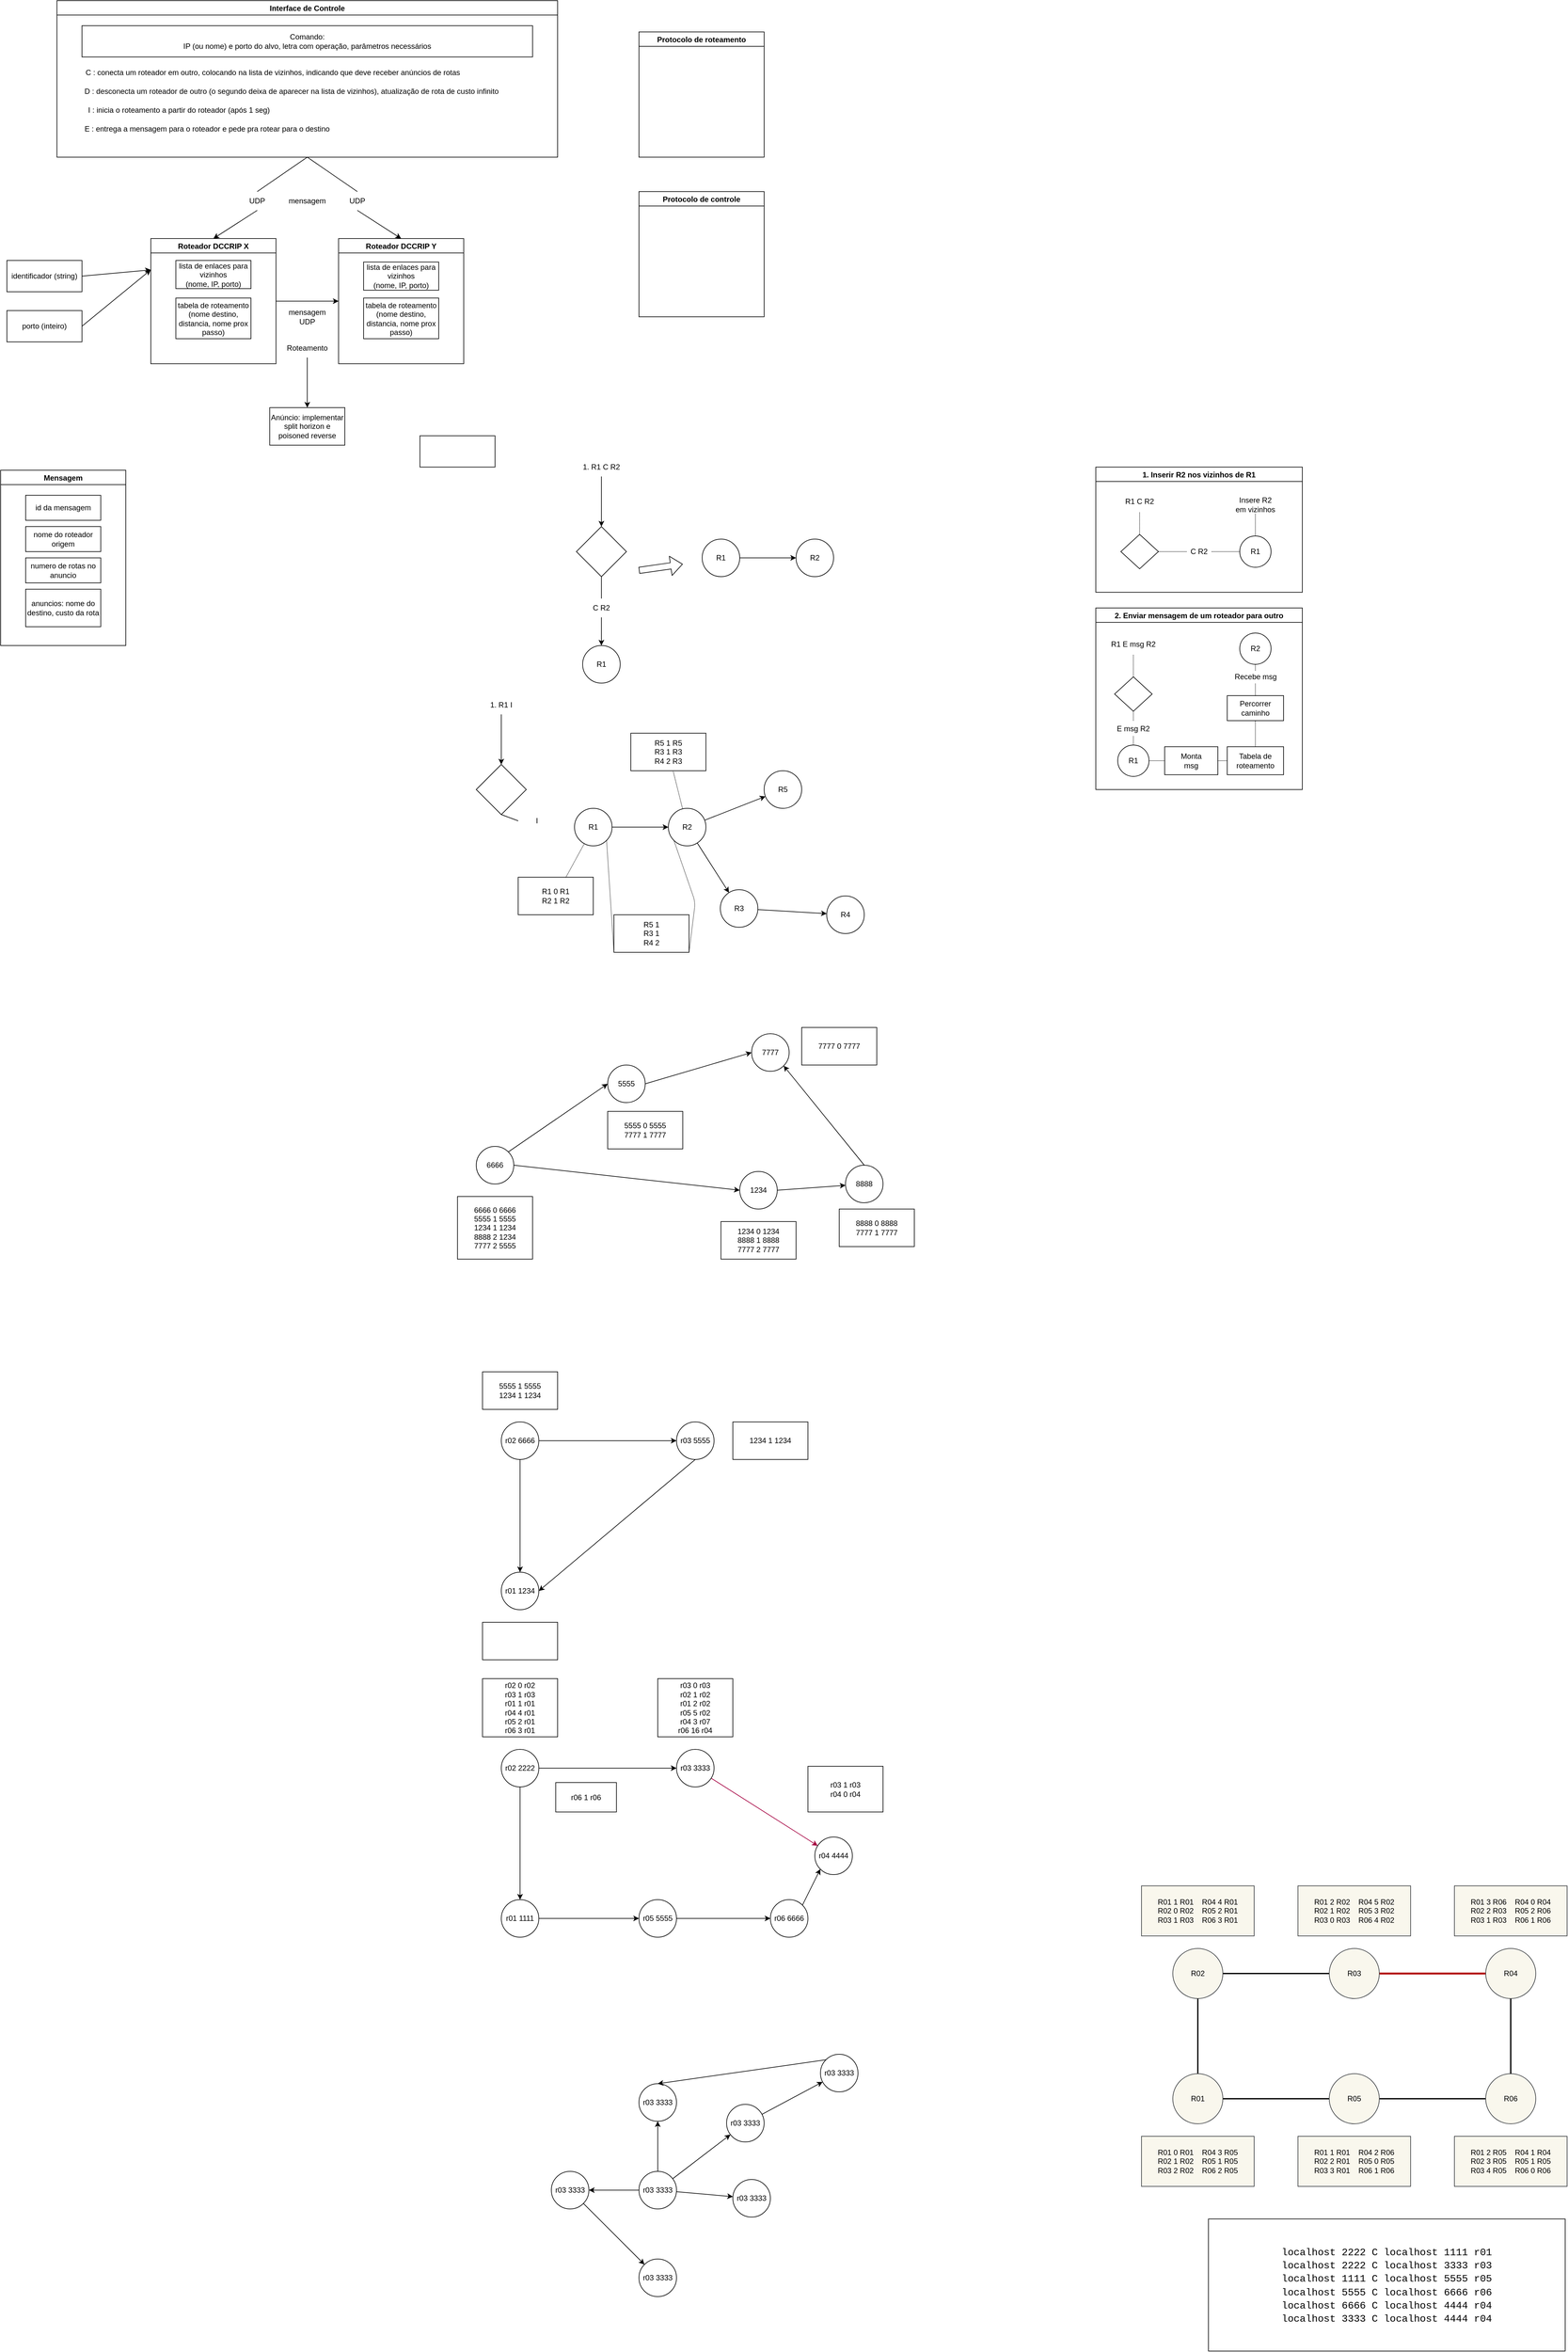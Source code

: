 <mxfile>
    <diagram id="mGNS0_z790fEsQeWo3U5" name="Página-1">
        <mxGraphModel dx="2196" dy="1639" grid="0" gridSize="10" guides="1" tooltips="1" connect="1" arrows="1" fold="1" page="1" pageScale="1" pageWidth="827" pageHeight="1169" background="#ffffff" math="0" shadow="0">
            <root>
                <mxCell id="0"/>
                <mxCell id="1" parent="0"/>
                <mxCell id="5" style="edgeStyle=none;html=1;exitX=0.5;exitY=1;exitDx=0;exitDy=0;entryX=0.5;entryY=0;entryDx=0;entryDy=0;startArrow=none;" parent="1" source="8" target="3" edge="1">
                    <mxGeometry relative="1" as="geometry"/>
                </mxCell>
                <mxCell id="6" style="edgeStyle=none;html=1;exitX=0.5;exitY=1;exitDx=0;exitDy=0;entryX=0.5;entryY=0;entryDx=0;entryDy=0;startArrow=none;" parent="1" source="10" target="4" edge="1">
                    <mxGeometry relative="1" as="geometry"/>
                </mxCell>
                <mxCell id="2" value="Interface de Controle" style="swimlane;" parent="1" vertex="1">
                    <mxGeometry y="-20" width="800" height="250" as="geometry"/>
                </mxCell>
                <mxCell id="37" value="C : conecta um roteador em outro, colocando na lista de vizinhos, indicando que deve receber anúncios de rotas" style="text;html=1;strokeColor=none;fillColor=none;align=center;verticalAlign=middle;whiteSpace=wrap;rounded=0;" parent="2" vertex="1">
                    <mxGeometry x="40" y="100" width="610" height="30" as="geometry"/>
                </mxCell>
                <mxCell id="38" value="D : desconecta um roteador de outro (o segundo deixa de aparecer na lista de vizinhos), atualização de rota de custo infinito" style="text;html=1;strokeColor=none;fillColor=none;align=center;verticalAlign=middle;whiteSpace=wrap;rounded=0;" parent="2" vertex="1">
                    <mxGeometry x="30" y="130" width="690" height="30" as="geometry"/>
                </mxCell>
                <mxCell id="39" value="I : inicia o roteamento a partir do roteador (após 1 seg)" style="text;html=1;strokeColor=none;fillColor=none;align=center;verticalAlign=middle;whiteSpace=wrap;rounded=0;" parent="2" vertex="1">
                    <mxGeometry x="30" y="160" width="330" height="30" as="geometry"/>
                </mxCell>
                <mxCell id="36" value="Comando:&lt;br&gt;IP (ou nome) e porto do alvo, letra com operação, parâmetros necessários" style="rounded=0;whiteSpace=wrap;html=1;" parent="2" vertex="1">
                    <mxGeometry x="40" y="40" width="720" height="50" as="geometry"/>
                </mxCell>
                <mxCell id="40" value="E : entrega a mensagem para o roteador e pede pra rotear para o destino" style="text;html=1;strokeColor=none;fillColor=none;align=center;verticalAlign=middle;whiteSpace=wrap;rounded=0;" parent="2" vertex="1">
                    <mxGeometry x="40" y="190" width="400" height="30" as="geometry"/>
                </mxCell>
                <mxCell id="12" style="edgeStyle=none;html=1;exitX=1;exitY=0.5;exitDx=0;exitDy=0;entryX=0;entryY=0.5;entryDx=0;entryDy=0;" parent="1" source="3" target="4" edge="1">
                    <mxGeometry relative="1" as="geometry"/>
                </mxCell>
                <mxCell id="3" value="Roteador DCCRIP X" style="swimlane;" parent="1" vertex="1">
                    <mxGeometry x="150" y="360" width="200" height="200" as="geometry"/>
                </mxCell>
                <mxCell id="21" value="lista de enlaces para vizinhos&lt;br&gt;(nome, IP, porto)" style="rounded=0;whiteSpace=wrap;html=1;" parent="3" vertex="1">
                    <mxGeometry x="40" y="35" width="120" height="45" as="geometry"/>
                </mxCell>
                <mxCell id="23" value="tabela de roteamento (nome destino, distancia, nome prox passo)" style="rounded=0;whiteSpace=wrap;html=1;" parent="3" vertex="1">
                    <mxGeometry x="40" y="95" width="120" height="65" as="geometry"/>
                </mxCell>
                <mxCell id="4" value="Roteador DCCRIP Y" style="swimlane;" parent="1" vertex="1">
                    <mxGeometry x="450" y="360" width="200" height="200" as="geometry"/>
                </mxCell>
                <mxCell id="22" value="lista de enlaces para vizinhos&lt;br&gt;(nome, IP, porto)" style="rounded=0;whiteSpace=wrap;html=1;" parent="4" vertex="1">
                    <mxGeometry x="40" y="37.5" width="120" height="45" as="geometry"/>
                </mxCell>
                <mxCell id="27" value="tabela de roteamento (nome destino, distancia, nome prox passo)" style="rounded=0;whiteSpace=wrap;html=1;" parent="4" vertex="1">
                    <mxGeometry x="40" y="95" width="120" height="65" as="geometry"/>
                </mxCell>
                <mxCell id="8" value="UDP" style="text;html=1;strokeColor=none;fillColor=none;align=center;verticalAlign=middle;whiteSpace=wrap;rounded=0;" parent="1" vertex="1">
                    <mxGeometry x="290" y="285" width="60" height="30" as="geometry"/>
                </mxCell>
                <mxCell id="9" value="" style="edgeStyle=none;html=1;exitX=0.5;exitY=1;exitDx=0;exitDy=0;entryX=0.5;entryY=0;entryDx=0;entryDy=0;endArrow=none;" parent="1" source="2" target="8" edge="1">
                    <mxGeometry relative="1" as="geometry">
                        <mxPoint x="400" y="230" as="sourcePoint"/>
                        <mxPoint x="250" y="360" as="targetPoint"/>
                    </mxGeometry>
                </mxCell>
                <mxCell id="10" value="UDP" style="text;html=1;strokeColor=none;fillColor=none;align=center;verticalAlign=middle;whiteSpace=wrap;rounded=0;" parent="1" vertex="1">
                    <mxGeometry x="450" y="285" width="60" height="30" as="geometry"/>
                </mxCell>
                <mxCell id="11" value="" style="edgeStyle=none;html=1;exitX=0.5;exitY=1;exitDx=0;exitDy=0;entryX=0.5;entryY=0;entryDx=0;entryDy=0;endArrow=none;" parent="1" source="2" target="10" edge="1">
                    <mxGeometry relative="1" as="geometry">
                        <mxPoint x="400" y="230" as="sourcePoint"/>
                        <mxPoint x="550" y="360" as="targetPoint"/>
                    </mxGeometry>
                </mxCell>
                <mxCell id="13" value="Mensagem" style="swimlane;" parent="1" vertex="1">
                    <mxGeometry x="-90" y="730" width="200" height="280" as="geometry"/>
                </mxCell>
                <mxCell id="14" value="id da mensagem" style="rounded=0;whiteSpace=wrap;html=1;" parent="13" vertex="1">
                    <mxGeometry x="40" y="40" width="120" height="40" as="geometry"/>
                </mxCell>
                <mxCell id="31" value="nome do roteador origem" style="rounded=0;whiteSpace=wrap;html=1;" parent="13" vertex="1">
                    <mxGeometry x="40" y="90" width="120" height="40" as="geometry"/>
                </mxCell>
                <mxCell id="32" value="numero de rotas no anuncio" style="rounded=0;whiteSpace=wrap;html=1;" parent="13" vertex="1">
                    <mxGeometry x="40" y="140" width="120" height="40" as="geometry"/>
                </mxCell>
                <mxCell id="33" value="anuncios: nome do destino, custo da rota" style="rounded=0;whiteSpace=wrap;html=1;" parent="13" vertex="1">
                    <mxGeometry x="40" y="190" width="120" height="60" as="geometry"/>
                </mxCell>
                <mxCell id="25" style="edgeStyle=none;html=1;exitX=1;exitY=0.5;exitDx=0;exitDy=0;entryX=0;entryY=0.25;entryDx=0;entryDy=0;" parent="1" source="16" target="3" edge="1">
                    <mxGeometry relative="1" as="geometry"/>
                </mxCell>
                <mxCell id="16" value="identificador (string)" style="rounded=0;whiteSpace=wrap;html=1;" parent="1" vertex="1">
                    <mxGeometry x="-80" y="395" width="120" height="50" as="geometry"/>
                </mxCell>
                <mxCell id="26" style="edgeStyle=none;html=1;exitX=1;exitY=0.5;exitDx=0;exitDy=0;entryX=0;entryY=0.25;entryDx=0;entryDy=0;" parent="1" source="17" target="3" edge="1">
                    <mxGeometry relative="1" as="geometry">
                        <mxPoint x="110" y="470" as="targetPoint"/>
                    </mxGeometry>
                </mxCell>
                <mxCell id="17" value="porto (inteiro)" style="rounded=0;whiteSpace=wrap;html=1;" parent="1" vertex="1">
                    <mxGeometry x="-80" y="475" width="120" height="50" as="geometry"/>
                </mxCell>
                <mxCell id="18" value="mensagem" style="text;html=1;strokeColor=none;fillColor=none;align=center;verticalAlign=middle;whiteSpace=wrap;rounded=0;" parent="1" vertex="1">
                    <mxGeometry x="360" y="285" width="80" height="30" as="geometry"/>
                </mxCell>
                <mxCell id="19" value="mensagem&lt;br&gt;UDP" style="text;html=1;strokeColor=none;fillColor=none;align=center;verticalAlign=middle;whiteSpace=wrap;rounded=0;" parent="1" vertex="1">
                    <mxGeometry x="360" y="470" width="80" height="30" as="geometry"/>
                </mxCell>
                <mxCell id="29" style="edgeStyle=none;html=1;exitX=0.5;exitY=1;exitDx=0;exitDy=0;entryX=0.5;entryY=0;entryDx=0;entryDy=0;" parent="1" source="28" target="30" edge="1">
                    <mxGeometry relative="1" as="geometry">
                        <mxPoint x="400" y="650" as="targetPoint"/>
                    </mxGeometry>
                </mxCell>
                <mxCell id="28" value="Roteamento" style="text;html=1;strokeColor=none;fillColor=none;align=center;verticalAlign=middle;whiteSpace=wrap;rounded=0;" parent="1" vertex="1">
                    <mxGeometry x="370" y="520" width="60" height="30" as="geometry"/>
                </mxCell>
                <mxCell id="30" value="Anúncio: implementar split horizon e poisoned reverse" style="rounded=0;whiteSpace=wrap;html=1;" parent="1" vertex="1">
                    <mxGeometry x="340" y="630" width="120" height="60" as="geometry"/>
                </mxCell>
                <mxCell id="34" value="Protocolo de roteamento" style="swimlane;" parent="1" vertex="1">
                    <mxGeometry x="930" y="30" width="200" height="200" as="geometry"/>
                </mxCell>
                <mxCell id="35" value="Protocolo de controle" style="swimlane;" parent="1" vertex="1">
                    <mxGeometry x="930" y="285" width="200" height="200" as="geometry"/>
                </mxCell>
                <mxCell id="51" value="" style="rounded=0;whiteSpace=wrap;html=1;" parent="1" vertex="1">
                    <mxGeometry x="580" y="675" width="120" height="50" as="geometry"/>
                </mxCell>
                <mxCell id="52" value="R1" style="ellipse;whiteSpace=wrap;html=1;aspect=fixed;" parent="1" vertex="1">
                    <mxGeometry x="840" y="1010" width="60" height="60" as="geometry"/>
                </mxCell>
                <mxCell id="57" style="edgeStyle=none;html=1;exitX=0.5;exitY=1;exitDx=0;exitDy=0;entryX=0.5;entryY=0;entryDx=0;entryDy=0;startArrow=none;" parent="1" source="60" target="52" edge="1">
                    <mxGeometry relative="1" as="geometry"/>
                </mxCell>
                <mxCell id="54" value="" style="rhombus;whiteSpace=wrap;html=1;" parent="1" vertex="1">
                    <mxGeometry x="830" y="820" width="80" height="80" as="geometry"/>
                </mxCell>
                <mxCell id="59" style="edgeStyle=none;html=1;exitX=0.5;exitY=1;exitDx=0;exitDy=0;entryX=0.5;entryY=0;entryDx=0;entryDy=0;" parent="1" source="56" target="54" edge="1">
                    <mxGeometry relative="1" as="geometry"/>
                </mxCell>
                <mxCell id="56" value="1. R1 C R2" style="text;html=1;strokeColor=none;fillColor=none;align=center;verticalAlign=middle;whiteSpace=wrap;rounded=0;" parent="1" vertex="1">
                    <mxGeometry x="830" y="710" width="80" height="30" as="geometry"/>
                </mxCell>
                <mxCell id="60" value="C R2" style="text;html=1;strokeColor=none;fillColor=none;align=center;verticalAlign=middle;whiteSpace=wrap;rounded=0;" parent="1" vertex="1">
                    <mxGeometry x="840" y="935" width="60" height="30" as="geometry"/>
                </mxCell>
                <mxCell id="61" value="" style="edgeStyle=none;html=1;exitX=0.5;exitY=1;exitDx=0;exitDy=0;entryX=0.5;entryY=0;entryDx=0;entryDy=0;endArrow=none;" parent="1" source="54" target="60" edge="1">
                    <mxGeometry relative="1" as="geometry">
                        <mxPoint x="870" y="900" as="sourcePoint"/>
                        <mxPoint x="870" y="1010" as="targetPoint"/>
                    </mxGeometry>
                </mxCell>
                <mxCell id="63" style="edgeStyle=none;html=1;exitX=1;exitY=0.5;exitDx=0;exitDy=0;entryX=0;entryY=0.5;entryDx=0;entryDy=0;" parent="1" source="64" target="67" edge="1">
                    <mxGeometry relative="1" as="geometry"/>
                </mxCell>
                <mxCell id="64" value="R1" style="ellipse;whiteSpace=wrap;html=1;aspect=fixed;" parent="1" vertex="1">
                    <mxGeometry x="1031" y="840" width="60" height="60" as="geometry"/>
                </mxCell>
                <mxCell id="67" value="R2" style="ellipse;whiteSpace=wrap;html=1;aspect=fixed;" parent="1" vertex="1">
                    <mxGeometry x="1181" y="840" width="60" height="60" as="geometry"/>
                </mxCell>
                <mxCell id="72" value="" style="shape=flexArrow;endArrow=classic;html=1;" parent="1" edge="1">
                    <mxGeometry width="50" height="50" relative="1" as="geometry">
                        <mxPoint x="930" y="890" as="sourcePoint"/>
                        <mxPoint x="1000" y="880" as="targetPoint"/>
                    </mxGeometry>
                </mxCell>
                <mxCell id="74" style="edgeStyle=none;html=1;exitX=1;exitY=0.5;exitDx=0;exitDy=0;entryX=0;entryY=0.5;entryDx=0;entryDy=0;" parent="1" source="75" target="76" edge="1">
                    <mxGeometry relative="1" as="geometry"/>
                </mxCell>
                <mxCell id="95" value="" style="edgeStyle=none;html=1;dashed=1;dashPattern=1 1;endArrow=none;endFill=0;" parent="1" source="75" target="94" edge="1">
                    <mxGeometry relative="1" as="geometry"/>
                </mxCell>
                <mxCell id="75" value="R1" style="ellipse;whiteSpace=wrap;html=1;aspect=fixed;" parent="1" vertex="1">
                    <mxGeometry x="827" y="1270" width="60" height="60" as="geometry"/>
                </mxCell>
                <mxCell id="78" value="" style="edgeStyle=none;html=1;" parent="1" source="76" target="77" edge="1">
                    <mxGeometry relative="1" as="geometry"/>
                </mxCell>
                <mxCell id="80" value="" style="edgeStyle=none;html=1;" parent="1" source="76" target="79" edge="1">
                    <mxGeometry relative="1" as="geometry"/>
                </mxCell>
                <mxCell id="97" value="" style="edgeStyle=none;html=1;dashed=1;dashPattern=1 1;endArrow=none;endFill=0;" parent="1" source="76" target="96" edge="1">
                    <mxGeometry relative="1" as="geometry"/>
                </mxCell>
                <mxCell id="98" style="edgeStyle=none;html=1;exitX=0;exitY=1;exitDx=0;exitDy=0;entryX=1;entryY=1;entryDx=0;entryDy=0;dashed=1;dashPattern=1 1;endArrow=none;endFill=0;startArrow=none;" parent="1" source="99" target="75" edge="1">
                    <mxGeometry relative="1" as="geometry">
                        <Array as="points"/>
                    </mxGeometry>
                </mxCell>
                <mxCell id="76" value="R2" style="ellipse;whiteSpace=wrap;html=1;aspect=fixed;" parent="1" vertex="1">
                    <mxGeometry x="977" y="1270" width="60" height="60" as="geometry"/>
                </mxCell>
                <mxCell id="82" value="" style="edgeStyle=none;html=1;" parent="1" source="77" target="81" edge="1">
                    <mxGeometry relative="1" as="geometry"/>
                </mxCell>
                <mxCell id="77" value="R3" style="ellipse;whiteSpace=wrap;html=1;aspect=fixed;" parent="1" vertex="1">
                    <mxGeometry x="1060" y="1400" width="60" height="60" as="geometry"/>
                </mxCell>
                <mxCell id="79" value="R5" style="ellipse;whiteSpace=wrap;html=1;aspect=fixed;" parent="1" vertex="1">
                    <mxGeometry x="1130" y="1210" width="60" height="60" as="geometry"/>
                </mxCell>
                <mxCell id="81" value="R4" style="ellipse;whiteSpace=wrap;html=1;aspect=fixed;" parent="1" vertex="1">
                    <mxGeometry x="1230" y="1410" width="60" height="60" as="geometry"/>
                </mxCell>
                <mxCell id="86" value="" style="rhombus;whiteSpace=wrap;html=1;" parent="1" vertex="1">
                    <mxGeometry x="670" y="1200" width="80" height="80" as="geometry"/>
                </mxCell>
                <mxCell id="87" style="edgeStyle=none;html=1;exitX=0.5;exitY=1;exitDx=0;exitDy=0;entryX=0.5;entryY=0;entryDx=0;entryDy=0;" parent="1" source="88" target="86" edge="1">
                    <mxGeometry relative="1" as="geometry"/>
                </mxCell>
                <mxCell id="88" value="1. R1 I" style="text;html=1;strokeColor=none;fillColor=none;align=center;verticalAlign=middle;whiteSpace=wrap;rounded=0;" parent="1" vertex="1">
                    <mxGeometry x="670" y="1090" width="80" height="30" as="geometry"/>
                </mxCell>
                <mxCell id="90" value="I" style="text;html=1;strokeColor=none;fillColor=none;align=center;verticalAlign=middle;whiteSpace=wrap;rounded=0;" parent="1" vertex="1">
                    <mxGeometry x="737" y="1275" width="60" height="30" as="geometry"/>
                </mxCell>
                <mxCell id="91" value="" style="edgeStyle=none;html=1;exitX=0.5;exitY=1;exitDx=0;exitDy=0;entryX=0;entryY=0.5;entryDx=0;entryDy=0;endArrow=none;" parent="1" source="86" target="90" edge="1">
                    <mxGeometry relative="1" as="geometry">
                        <mxPoint x="710" y="1280" as="sourcePoint"/>
                        <mxPoint x="827" y="1300" as="targetPoint"/>
                    </mxGeometry>
                </mxCell>
                <mxCell id="94" value="R1 0 R1&lt;br&gt;R2 1 R2" style="whiteSpace=wrap;html=1;" parent="1" vertex="1">
                    <mxGeometry x="737" y="1380" width="120" height="60" as="geometry"/>
                </mxCell>
                <mxCell id="96" value="R5 1 R5&lt;br&gt;R3 1 R3&lt;br&gt;R4 2 R3" style="whiteSpace=wrap;html=1;" parent="1" vertex="1">
                    <mxGeometry x="917" y="1150" width="120" height="60" as="geometry"/>
                </mxCell>
                <mxCell id="99" value="R5 1&lt;br&gt;R3 1&lt;br&gt;R4 2" style="whiteSpace=wrap;html=1;" parent="1" vertex="1">
                    <mxGeometry x="890" y="1440" width="120" height="60" as="geometry"/>
                </mxCell>
                <mxCell id="100" value="" style="edgeStyle=none;html=1;exitX=0;exitY=1;exitDx=0;exitDy=0;entryX=1;entryY=1;entryDx=0;entryDy=0;dashed=1;dashPattern=1 1;endArrow=none;endFill=0;" parent="1" source="76" target="99" edge="1">
                    <mxGeometry relative="1" as="geometry">
                        <mxPoint x="985.787" y="1321.213" as="sourcePoint"/>
                        <mxPoint x="878.213" y="1321.213" as="targetPoint"/>
                        <Array as="points">
                            <mxPoint x="1020" y="1420"/>
                        </Array>
                    </mxGeometry>
                </mxCell>
                <mxCell id="104" value="1. Inserir R2 nos vizinhos de R1" style="swimlane;" parent="1" vertex="1">
                    <mxGeometry x="1660" y="725" width="330" height="200" as="geometry"/>
                </mxCell>
                <mxCell id="115" style="edgeStyle=none;html=1;exitX=1;exitY=0.5;exitDx=0;exitDy=0;entryX=0;entryY=0.5;entryDx=0;entryDy=0;dashed=1;dashPattern=1 1;endArrow=none;endFill=0;startArrow=none;" parent="104" source="116" target="114" edge="1">
                    <mxGeometry relative="1" as="geometry"/>
                </mxCell>
                <mxCell id="112" value="" style="rhombus;whiteSpace=wrap;html=1;" parent="104" vertex="1">
                    <mxGeometry x="40" y="107.5" width="60" height="55" as="geometry"/>
                </mxCell>
                <mxCell id="113" style="edgeStyle=none;html=1;exitX=0.5;exitY=1;exitDx=0;exitDy=0;entryX=0.5;entryY=0;entryDx=0;entryDy=0;dashed=1;dashPattern=1 1;endArrow=none;endFill=0;" parent="104" source="107" target="112" edge="1">
                    <mxGeometry relative="1" as="geometry">
                        <mxPoint x="70" y="82.5" as="sourcePoint"/>
                    </mxGeometry>
                </mxCell>
                <mxCell id="119" style="edgeStyle=none;html=1;exitX=0.5;exitY=0;exitDx=0;exitDy=0;entryX=0.5;entryY=1;entryDx=0;entryDy=0;dashed=1;dashPattern=1 1;endArrow=none;endFill=0;" parent="104" source="114" target="118" edge="1">
                    <mxGeometry relative="1" as="geometry"/>
                </mxCell>
                <mxCell id="114" value="R1" style="ellipse;whiteSpace=wrap;html=1;aspect=fixed;" parent="104" vertex="1">
                    <mxGeometry x="230" y="110" width="50" height="50" as="geometry"/>
                </mxCell>
                <mxCell id="107" value="R1 C R2" style="text;html=1;strokeColor=none;fillColor=none;align=center;verticalAlign=middle;whiteSpace=wrap;rounded=0;" parent="104" vertex="1">
                    <mxGeometry x="30" y="37.5" width="80" height="35" as="geometry"/>
                </mxCell>
                <mxCell id="116" value="C R2" style="text;html=1;strokeColor=none;fillColor=none;align=center;verticalAlign=middle;whiteSpace=wrap;rounded=0;" parent="104" vertex="1">
                    <mxGeometry x="145" y="120" width="40" height="30" as="geometry"/>
                </mxCell>
                <mxCell id="117" value="" style="edgeStyle=none;html=1;exitX=1;exitY=0.5;exitDx=0;exitDy=0;entryX=0;entryY=0.5;entryDx=0;entryDy=0;dashed=1;dashPattern=1 1;endArrow=none;endFill=0;" parent="104" source="112" target="116" edge="1">
                    <mxGeometry relative="1" as="geometry">
                        <mxPoint x="1710" y="870" as="sourcePoint"/>
                        <mxPoint x="1790.0" y="870" as="targetPoint"/>
                    </mxGeometry>
                </mxCell>
                <mxCell id="118" value="Insere R2 em vizinhos" style="text;html=1;strokeColor=none;fillColor=none;align=center;verticalAlign=middle;whiteSpace=wrap;rounded=0;" parent="104" vertex="1">
                    <mxGeometry x="220" y="45" width="70" height="30" as="geometry"/>
                </mxCell>
                <mxCell id="105" value="2. Enviar mensagem de um roteador para outro" style="swimlane;" parent="1" vertex="1">
                    <mxGeometry x="1660" y="950" width="330" height="290" as="geometry"/>
                </mxCell>
                <mxCell id="140" value="" style="edgeStyle=none;html=1;dashed=1;dashPattern=1 1;endArrow=none;endFill=0;" parent="105" source="120" target="139" edge="1">
                    <mxGeometry relative="1" as="geometry"/>
                </mxCell>
                <mxCell id="120" value="R1" style="ellipse;whiteSpace=wrap;html=1;aspect=fixed;" parent="105" vertex="1">
                    <mxGeometry x="35" y="219" width="50" height="50" as="geometry"/>
                </mxCell>
                <mxCell id="121" value="R2" style="ellipse;whiteSpace=wrap;html=1;aspect=fixed;" parent="105" vertex="1">
                    <mxGeometry x="230" y="40" width="50" height="50" as="geometry"/>
                </mxCell>
                <mxCell id="128" style="edgeStyle=none;html=1;exitX=0.5;exitY=1;exitDx=0;exitDy=0;entryX=0.5;entryY=0;entryDx=0;entryDy=0;dashed=1;dashPattern=1 1;endArrow=none;endFill=0;startArrow=none;" parent="105" source="129" target="120" edge="1">
                    <mxGeometry relative="1" as="geometry"/>
                </mxCell>
                <mxCell id="125" value="" style="rhombus;whiteSpace=wrap;html=1;" parent="105" vertex="1">
                    <mxGeometry x="30" y="110" width="60" height="55" as="geometry"/>
                </mxCell>
                <mxCell id="126" style="edgeStyle=none;html=1;exitX=0.5;exitY=1;exitDx=0;exitDy=0;entryX=0.5;entryY=0;entryDx=0;entryDy=0;dashed=1;dashPattern=1 1;endArrow=none;endFill=0;" parent="105" source="127" target="125" edge="1">
                    <mxGeometry relative="1" as="geometry">
                        <mxPoint x="-1600" y="-640" as="sourcePoint"/>
                    </mxGeometry>
                </mxCell>
                <mxCell id="127" value="R1 E msg R2" style="text;html=1;strokeColor=none;fillColor=none;align=center;verticalAlign=middle;whiteSpace=wrap;rounded=0;" parent="105" vertex="1">
                    <mxGeometry x="20" y="40" width="80" height="35" as="geometry"/>
                </mxCell>
                <mxCell id="129" value="E msg R2" style="text;html=1;strokeColor=none;fillColor=none;align=center;verticalAlign=middle;whiteSpace=wrap;rounded=0;" parent="105" vertex="1">
                    <mxGeometry x="20" y="180" width="80" height="25" as="geometry"/>
                </mxCell>
                <mxCell id="130" value="" style="edgeStyle=none;html=1;exitX=0.5;exitY=1;exitDx=0;exitDy=0;entryX=0.5;entryY=0;entryDx=0;entryDy=0;dashed=1;dashPattern=1 1;endArrow=none;endFill=0;" parent="105" source="125" target="129" edge="1">
                    <mxGeometry relative="1" as="geometry">
                        <mxPoint x="1720" y="1115" as="sourcePoint"/>
                        <mxPoint x="1720" y="1169" as="targetPoint"/>
                    </mxGeometry>
                </mxCell>
                <mxCell id="137" value="" style="edgeStyle=none;html=1;dashed=1;dashPattern=1 1;endArrow=none;endFill=0;" parent="105" source="135" target="136" edge="1">
                    <mxGeometry relative="1" as="geometry"/>
                </mxCell>
                <mxCell id="135" value="Tabela de roteamento" style="rounded=0;whiteSpace=wrap;html=1;" parent="105" vertex="1">
                    <mxGeometry x="210" y="221.63" width="90" height="44.75" as="geometry"/>
                </mxCell>
                <mxCell id="142" style="edgeStyle=none;html=1;exitX=0.5;exitY=0;exitDx=0;exitDy=0;entryX=0.5;entryY=1;entryDx=0;entryDy=0;dashed=1;dashPattern=1 1;endArrow=none;endFill=0;startArrow=none;" parent="105" source="143" target="121" edge="1">
                    <mxGeometry relative="1" as="geometry"/>
                </mxCell>
                <mxCell id="136" value="Percorrer caminho" style="whiteSpace=wrap;html=1;rounded=0;" parent="105" vertex="1">
                    <mxGeometry x="210" y="140" width="90" height="40" as="geometry"/>
                </mxCell>
                <mxCell id="141" style="edgeStyle=none;html=1;exitX=1;exitY=0.5;exitDx=0;exitDy=0;entryX=0;entryY=0.5;entryDx=0;entryDy=0;dashed=1;dashPattern=1 1;endArrow=none;endFill=0;" parent="105" source="139" target="135" edge="1">
                    <mxGeometry relative="1" as="geometry"/>
                </mxCell>
                <mxCell id="139" value="Monta &lt;br&gt;msg" style="whiteSpace=wrap;html=1;" parent="105" vertex="1">
                    <mxGeometry x="110" y="221.63" width="85" height="44.75" as="geometry"/>
                </mxCell>
                <mxCell id="143" value="Recebe msg" style="text;html=1;strokeColor=none;fillColor=none;align=center;verticalAlign=middle;whiteSpace=wrap;rounded=0;" parent="105" vertex="1">
                    <mxGeometry x="217.5" y="100" width="75" height="20" as="geometry"/>
                </mxCell>
                <mxCell id="144" value="" style="edgeStyle=none;html=1;exitX=0.5;exitY=0;exitDx=0;exitDy=0;entryX=0.5;entryY=1;entryDx=0;entryDy=0;dashed=1;dashPattern=1 1;endArrow=none;endFill=0;" parent="105" source="136" target="143" edge="1">
                    <mxGeometry relative="1" as="geometry">
                        <mxPoint x="1915" y="1090" as="sourcePoint"/>
                        <mxPoint x="1915" y="1040" as="targetPoint"/>
                    </mxGeometry>
                </mxCell>
                <mxCell id="151" style="edgeStyle=none;html=1;exitX=1;exitY=0;exitDx=0;exitDy=0;entryX=0;entryY=0.5;entryDx=0;entryDy=0;" parent="1" source="145" target="146" edge="1">
                    <mxGeometry relative="1" as="geometry"/>
                </mxCell>
                <mxCell id="153" style="edgeStyle=none;html=1;exitX=1;exitY=0.5;exitDx=0;exitDy=0;entryX=0;entryY=0.5;entryDx=0;entryDy=0;" parent="1" source="145" target="147" edge="1">
                    <mxGeometry relative="1" as="geometry"/>
                </mxCell>
                <mxCell id="145" value="6666" style="ellipse;whiteSpace=wrap;html=1;aspect=fixed;" parent="1" vertex="1">
                    <mxGeometry x="670" y="1810" width="60" height="60" as="geometry"/>
                </mxCell>
                <mxCell id="155" style="edgeStyle=none;html=1;exitX=1;exitY=0.5;exitDx=0;exitDy=0;entryX=0;entryY=0.5;entryDx=0;entryDy=0;" parent="1" source="146" target="154" edge="1">
                    <mxGeometry relative="1" as="geometry"/>
                </mxCell>
                <mxCell id="146" value="5555" style="ellipse;whiteSpace=wrap;html=1;aspect=fixed;" parent="1" vertex="1">
                    <mxGeometry x="880" y="1680" width="60" height="60" as="geometry"/>
                </mxCell>
                <mxCell id="157" style="edgeStyle=none;html=1;exitX=1;exitY=0.5;exitDx=0;exitDy=0;" parent="1" source="147" target="156" edge="1">
                    <mxGeometry relative="1" as="geometry"/>
                </mxCell>
                <mxCell id="147" value="1234" style="ellipse;whiteSpace=wrap;html=1;aspect=fixed;" parent="1" vertex="1">
                    <mxGeometry x="1091" y="1850" width="60" height="60" as="geometry"/>
                </mxCell>
                <mxCell id="148" value="6666 0 6666&lt;br&gt;5555 1 5555&lt;br&gt;1234 1 1234&lt;br&gt;8888 2 1234&lt;br&gt;7777 2 5555" style="rounded=0;whiteSpace=wrap;html=1;" parent="1" vertex="1">
                    <mxGeometry x="640" y="1890" width="120" height="100" as="geometry"/>
                </mxCell>
                <mxCell id="149" value="5555 0 5555&lt;br&gt;7777 1 7777" style="rounded=0;whiteSpace=wrap;html=1;" parent="1" vertex="1">
                    <mxGeometry x="880" y="1754" width="120" height="60" as="geometry"/>
                </mxCell>
                <mxCell id="150" value="1234 0 1234&lt;br&gt;8888 1 8888&lt;br&gt;7777 2 7777" style="rounded=0;whiteSpace=wrap;html=1;" parent="1" vertex="1">
                    <mxGeometry x="1061" y="1930" width="120" height="60" as="geometry"/>
                </mxCell>
                <mxCell id="154" value="7777" style="ellipse;whiteSpace=wrap;html=1;aspect=fixed;" parent="1" vertex="1">
                    <mxGeometry x="1110" y="1630" width="60" height="60" as="geometry"/>
                </mxCell>
                <mxCell id="158" style="edgeStyle=none;html=1;exitX=0.5;exitY=0;exitDx=0;exitDy=0;entryX=1;entryY=1;entryDx=0;entryDy=0;" parent="1" source="156" target="154" edge="1">
                    <mxGeometry relative="1" as="geometry"/>
                </mxCell>
                <mxCell id="156" value="8888" style="ellipse;whiteSpace=wrap;html=1;aspect=fixed;" parent="1" vertex="1">
                    <mxGeometry x="1260" y="1840" width="60" height="60" as="geometry"/>
                </mxCell>
                <mxCell id="159" value="8888 0 8888&lt;br&gt;7777 1 7777" style="rounded=0;whiteSpace=wrap;html=1;" parent="1" vertex="1">
                    <mxGeometry x="1250" y="1910" width="120" height="60" as="geometry"/>
                </mxCell>
                <mxCell id="160" value="7777 0 7777" style="rounded=0;whiteSpace=wrap;html=1;" parent="1" vertex="1">
                    <mxGeometry x="1190" y="1620" width="120" height="60" as="geometry"/>
                </mxCell>
                <mxCell id="164" style="edgeStyle=none;html=1;exitX=1;exitY=0.5;exitDx=0;exitDy=0;entryX=0;entryY=0.5;entryDx=0;entryDy=0;" parent="1" source="161" target="162" edge="1">
                    <mxGeometry relative="1" as="geometry"/>
                </mxCell>
                <mxCell id="165" style="edgeStyle=none;html=1;exitX=0.5;exitY=1;exitDx=0;exitDy=0;entryX=0.5;entryY=0;entryDx=0;entryDy=0;" parent="1" source="161" target="163" edge="1">
                    <mxGeometry relative="1" as="geometry"/>
                </mxCell>
                <mxCell id="161" value="r02 6666" style="ellipse;whiteSpace=wrap;html=1;aspect=fixed;" parent="1" vertex="1">
                    <mxGeometry x="710" y="2250" width="60" height="60" as="geometry"/>
                </mxCell>
                <mxCell id="166" style="edgeStyle=none;html=1;exitX=0.5;exitY=1;exitDx=0;exitDy=0;entryX=1;entryY=0.5;entryDx=0;entryDy=0;" parent="1" source="162" target="163" edge="1">
                    <mxGeometry relative="1" as="geometry"/>
                </mxCell>
                <mxCell id="162" value="r03 5555" style="ellipse;whiteSpace=wrap;html=1;aspect=fixed;" parent="1" vertex="1">
                    <mxGeometry x="990" y="2250" width="60" height="60" as="geometry"/>
                </mxCell>
                <mxCell id="163" value="r01 1234" style="ellipse;whiteSpace=wrap;html=1;aspect=fixed;" parent="1" vertex="1">
                    <mxGeometry x="710" y="2490" width="60" height="60" as="geometry"/>
                </mxCell>
                <mxCell id="167" value="5555 1 5555&lt;br&gt;1234 1 1234" style="rounded=0;whiteSpace=wrap;html=1;" parent="1" vertex="1">
                    <mxGeometry x="680" y="2170" width="120" height="60" as="geometry"/>
                </mxCell>
                <mxCell id="168" value="1234 1 1234" style="rounded=0;whiteSpace=wrap;html=1;" parent="1" vertex="1">
                    <mxGeometry x="1080" y="2250" width="120" height="60" as="geometry"/>
                </mxCell>
                <mxCell id="169" value="" style="rounded=0;whiteSpace=wrap;html=1;" parent="1" vertex="1">
                    <mxGeometry x="680" y="2570" width="120" height="60" as="geometry"/>
                </mxCell>
                <mxCell id="170" style="edgeStyle=none;html=1;exitX=1;exitY=0.5;exitDx=0;exitDy=0;entryX=0;entryY=0.5;entryDx=0;entryDy=0;" parent="1" source="172" target="174" edge="1">
                    <mxGeometry relative="1" as="geometry"/>
                </mxCell>
                <mxCell id="171" style="edgeStyle=none;html=1;exitX=0.5;exitY=1;exitDx=0;exitDy=0;entryX=0.5;entryY=0;entryDx=0;entryDy=0;" parent="1" source="172" target="175" edge="1">
                    <mxGeometry relative="1" as="geometry"/>
                </mxCell>
                <mxCell id="172" value="r02 2222" style="ellipse;whiteSpace=wrap;html=1;aspect=fixed;" parent="1" vertex="1">
                    <mxGeometry x="710" y="2773" width="60" height="60" as="geometry"/>
                </mxCell>
                <mxCell id="181" value="" style="edgeStyle=none;html=1;fillColor=#d80073;strokeColor=#A50040;" parent="1" source="174" target="180" edge="1">
                    <mxGeometry relative="1" as="geometry"/>
                </mxCell>
                <mxCell id="174" value="r03 3333" style="ellipse;whiteSpace=wrap;html=1;aspect=fixed;" parent="1" vertex="1">
                    <mxGeometry x="990" y="2773" width="60" height="60" as="geometry"/>
                </mxCell>
                <mxCell id="184" value="" style="edgeStyle=none;html=1;" parent="1" source="175" target="183" edge="1">
                    <mxGeometry relative="1" as="geometry"/>
                </mxCell>
                <mxCell id="175" value="r01 1111" style="ellipse;whiteSpace=wrap;html=1;aspect=fixed;" parent="1" vertex="1">
                    <mxGeometry x="710" y="3013" width="60" height="60" as="geometry"/>
                </mxCell>
                <mxCell id="176" value="r02 0 r02&lt;br&gt;r03 1 r03&lt;br&gt;r01 1 r01&lt;br&gt;r04 4 r01&lt;br&gt;r05 2 r01&lt;br&gt;r06 3 r01" style="rounded=0;whiteSpace=wrap;html=1;" parent="1" vertex="1">
                    <mxGeometry x="680" y="2660" width="120" height="93" as="geometry"/>
                </mxCell>
                <mxCell id="177" value="r03 0 r03&lt;br&gt;r02 1 r02&lt;br&gt;r01 2 r02&lt;br&gt;r05 5 r02&lt;br&gt;r04 3 r07&lt;br&gt;r06 16 r04" style="rounded=0;whiteSpace=wrap;html=1;" parent="1" vertex="1">
                    <mxGeometry x="960" y="2660" width="120" height="93" as="geometry"/>
                </mxCell>
                <mxCell id="180" value="r04 4444" style="ellipse;whiteSpace=wrap;html=1;aspect=fixed;" parent="1" vertex="1">
                    <mxGeometry x="1211" y="2913" width="60" height="60" as="geometry"/>
                </mxCell>
                <mxCell id="186" value="" style="edgeStyle=none;html=1;" parent="1" source="183" target="185" edge="1">
                    <mxGeometry relative="1" as="geometry"/>
                </mxCell>
                <mxCell id="183" value="r05 5555" style="ellipse;whiteSpace=wrap;html=1;aspect=fixed;" parent="1" vertex="1">
                    <mxGeometry x="930" y="3013" width="60" height="60" as="geometry"/>
                </mxCell>
                <mxCell id="187" style="edgeStyle=none;html=1;exitX=1;exitY=0;exitDx=0;exitDy=0;entryX=0;entryY=1;entryDx=0;entryDy=0;" parent="1" source="185" target="180" edge="1">
                    <mxGeometry relative="1" as="geometry"/>
                </mxCell>
                <mxCell id="185" value="r06 6666" style="ellipse;whiteSpace=wrap;html=1;aspect=fixed;" parent="1" vertex="1">
                    <mxGeometry x="1140" y="3013" width="60" height="60" as="geometry"/>
                </mxCell>
                <mxCell id="188" value="r03 1 r03&lt;br&gt;r04 0 r04" style="rounded=0;whiteSpace=wrap;html=1;" parent="1" vertex="1">
                    <mxGeometry x="1200" y="2800" width="120" height="73" as="geometry"/>
                </mxCell>
                <mxCell id="193" value="r06 1 r06" style="rounded=0;whiteSpace=wrap;html=1;" parent="1" vertex="1">
                    <mxGeometry x="797" y="2826" width="97" height="47" as="geometry"/>
                </mxCell>
                <mxCell id="196" value="" style="edgeStyle=none;html=1;" parent="1" source="194" target="195" edge="1">
                    <mxGeometry relative="1" as="geometry"/>
                </mxCell>
                <mxCell id="198" value="" style="edgeStyle=none;html=1;" parent="1" source="194" target="197" edge="1">
                    <mxGeometry relative="1" as="geometry"/>
                </mxCell>
                <mxCell id="200" value="" style="edgeStyle=none;html=1;" parent="1" source="194" target="199" edge="1">
                    <mxGeometry relative="1" as="geometry"/>
                </mxCell>
                <mxCell id="204" value="" style="edgeStyle=none;html=1;" parent="1" source="194" target="203" edge="1">
                    <mxGeometry relative="1" as="geometry"/>
                </mxCell>
                <mxCell id="194" value="r03 3333" style="ellipse;whiteSpace=wrap;html=1;aspect=fixed;" parent="1" vertex="1">
                    <mxGeometry x="930" y="3447" width="60" height="60" as="geometry"/>
                </mxCell>
                <mxCell id="195" value="r03 3333" style="ellipse;whiteSpace=wrap;html=1;aspect=fixed;" parent="1" vertex="1">
                    <mxGeometry x="930" y="3307" width="60" height="60" as="geometry"/>
                </mxCell>
                <mxCell id="207" value="" style="edgeStyle=none;html=1;" parent="1" source="197" target="206" edge="1">
                    <mxGeometry relative="1" as="geometry"/>
                </mxCell>
                <mxCell id="197" value="r03 3333" style="ellipse;whiteSpace=wrap;html=1;aspect=fixed;" parent="1" vertex="1">
                    <mxGeometry x="1070" y="3340" width="60" height="60" as="geometry"/>
                </mxCell>
                <mxCell id="199" value="r03 3333" style="ellipse;whiteSpace=wrap;html=1;aspect=fixed;" parent="1" vertex="1">
                    <mxGeometry x="1080" y="3460" width="60" height="60" as="geometry"/>
                </mxCell>
                <mxCell id="201" value="r03 3333" style="ellipse;whiteSpace=wrap;html=1;aspect=fixed;" parent="1" vertex="1">
                    <mxGeometry x="930" y="3587" width="60" height="60" as="geometry"/>
                </mxCell>
                <mxCell id="205" style="edgeStyle=none;html=1;exitX=1;exitY=1;exitDx=0;exitDy=0;entryX=0;entryY=0;entryDx=0;entryDy=0;" parent="1" source="203" target="201" edge="1">
                    <mxGeometry relative="1" as="geometry"/>
                </mxCell>
                <mxCell id="203" value="r03 3333" style="ellipse;whiteSpace=wrap;html=1;aspect=fixed;" parent="1" vertex="1">
                    <mxGeometry x="790" y="3447" width="60" height="60" as="geometry"/>
                </mxCell>
                <mxCell id="208" style="edgeStyle=none;html=1;exitX=0;exitY=0;exitDx=0;exitDy=0;entryX=0.5;entryY=0;entryDx=0;entryDy=0;" parent="1" source="206" target="195" edge="1">
                    <mxGeometry relative="1" as="geometry"/>
                </mxCell>
                <mxCell id="206" value="r03 3333" style="ellipse;whiteSpace=wrap;html=1;aspect=fixed;" parent="1" vertex="1">
                    <mxGeometry x="1220" y="3260" width="60" height="60" as="geometry"/>
                </mxCell>
                <mxCell id="211" value="" style="edgeStyle=none;html=1;fontColor=#000000;strokeColor=#000000;strokeWidth=2;endArrow=none;endFill=0;" edge="1" parent="1" source="209" target="210">
                    <mxGeometry relative="1" as="geometry"/>
                </mxCell>
                <mxCell id="213" value="" style="edgeStyle=none;html=1;fontColor=#000000;strokeColor=#000000;strokeWidth=2;endArrow=none;endFill=0;" edge="1" parent="1" source="209" target="212">
                    <mxGeometry relative="1" as="geometry"/>
                </mxCell>
                <mxCell id="209" value="R01" style="ellipse;whiteSpace=wrap;html=1;aspect=fixed;strokeColor=#36393d;fillColor=#f9f7ed;fontColor=#000000;" vertex="1" parent="1">
                    <mxGeometry x="1783" y="3291" width="80" height="80" as="geometry"/>
                </mxCell>
                <mxCell id="217" value="" style="edgeStyle=none;html=1;fontColor=#000000;endArrow=none;endFill=0;strokeColor=#000000;strokeWidth=2;" edge="1" parent="1" source="210" target="216">
                    <mxGeometry relative="1" as="geometry"/>
                </mxCell>
                <mxCell id="210" value="R02" style="ellipse;whiteSpace=wrap;html=1;aspect=fixed;strokeColor=#36393d;fillColor=#f9f7ed;fontColor=#000000;" vertex="1" parent="1">
                    <mxGeometry x="1783" y="3091" width="80" height="80" as="geometry"/>
                </mxCell>
                <mxCell id="215" value="" style="edgeStyle=none;html=1;fontColor=#000000;endArrow=none;endFill=0;strokeColor=#000000;strokeWidth=2;" edge="1" parent="1" source="212" target="214">
                    <mxGeometry relative="1" as="geometry"/>
                </mxCell>
                <mxCell id="212" value="R05" style="ellipse;whiteSpace=wrap;html=1;aspect=fixed;strokeColor=#36393d;fillColor=#f9f7ed;fontColor=#000000;" vertex="1" parent="1">
                    <mxGeometry x="2033" y="3291" width="80" height="80" as="geometry"/>
                </mxCell>
                <mxCell id="214" value="R06" style="ellipse;whiteSpace=wrap;html=1;aspect=fixed;strokeColor=#36393d;fillColor=#f9f7ed;fontColor=#000000;" vertex="1" parent="1">
                    <mxGeometry x="2283" y="3291" width="80" height="80" as="geometry"/>
                </mxCell>
                <mxCell id="219" value="" style="edgeStyle=none;html=1;fontColor=#000000;endArrow=none;endFill=0;strokeColor=#B20000;strokeWidth=3;fillColor=#e51400;" edge="1" parent="1" source="216" target="218">
                    <mxGeometry relative="1" as="geometry"/>
                </mxCell>
                <mxCell id="216" value="R03" style="ellipse;whiteSpace=wrap;html=1;aspect=fixed;strokeColor=#36393d;fillColor=#f9f7ed;fontColor=#000000;" vertex="1" parent="1">
                    <mxGeometry x="2033" y="3091" width="80" height="80" as="geometry"/>
                </mxCell>
                <mxCell id="220" style="edgeStyle=none;html=1;exitX=0.5;exitY=1;exitDx=0;exitDy=0;fontColor=#000000;endArrow=none;endFill=0;strokeColor=#000000;strokeWidth=2;" edge="1" parent="1" source="218" target="214">
                    <mxGeometry relative="1" as="geometry"/>
                </mxCell>
                <mxCell id="218" value="R04" style="ellipse;whiteSpace=wrap;html=1;aspect=fixed;strokeColor=#36393d;fillColor=#f9f7ed;fontColor=#000000;" vertex="1" parent="1">
                    <mxGeometry x="2283" y="3091" width="80" height="80" as="geometry"/>
                </mxCell>
                <mxCell id="222" value="&lt;font color=&quot;#000000&quot;&gt;R01 1 R01&amp;nbsp;&amp;nbsp;&lt;span&gt;&amp;nbsp;&amp;nbsp;&lt;/span&gt;&lt;/font&gt;&lt;span style=&quot;color: rgb(0 , 0 , 0)&quot;&gt;R04 4 R01&lt;/span&gt;&lt;font color=&quot;#000000&quot;&gt;&lt;br&gt;R02 0 R02&amp;nbsp; &amp;nbsp; R05 2 R01&lt;br&gt;R03 1 R03&amp;nbsp; &amp;nbsp; R06 3 R01&lt;br&gt;&lt;/font&gt;" style="rounded=0;whiteSpace=wrap;html=1;strokeColor=#36393d;fillColor=#f9f7ed;" vertex="1" parent="1">
                    <mxGeometry x="1733" y="2991" width="180" height="80" as="geometry"/>
                </mxCell>
                <mxCell id="224" value="&lt;font color=&quot;#000000&quot;&gt;R01 2 R02&amp;nbsp;&amp;nbsp;&lt;span&gt;&amp;nbsp;&amp;nbsp;&lt;/span&gt;&lt;/font&gt;&lt;span style=&quot;color: rgb(0 , 0 , 0)&quot;&gt;R04 5 R02&lt;/span&gt;&lt;font color=&quot;#000000&quot;&gt;&lt;br&gt;R02 1 R02&amp;nbsp; &amp;nbsp; R05 3 R02&lt;br&gt;R03 0 R03&amp;nbsp; &amp;nbsp; R06 4 R02&lt;br&gt;&lt;/font&gt;" style="rounded=0;whiteSpace=wrap;html=1;strokeColor=#36393d;fillColor=#f9f7ed;" vertex="1" parent="1">
                    <mxGeometry x="1983" y="2991" width="180" height="80" as="geometry"/>
                </mxCell>
                <mxCell id="225" value="&lt;font color=&quot;#000000&quot;&gt;R01 3 R06&amp;nbsp;&amp;nbsp;&lt;span&gt;&amp;nbsp;&amp;nbsp;&lt;/span&gt;&lt;/font&gt;&lt;span style=&quot;color: rgb(0 , 0 , 0)&quot;&gt;R04 0 R04&lt;/span&gt;&lt;font color=&quot;#000000&quot;&gt;&lt;br&gt;R02 2 R03&amp;nbsp; &amp;nbsp; R05 2 R06&lt;br&gt;R03 1 R03&amp;nbsp; &amp;nbsp; R06 1 R06&lt;br&gt;&lt;/font&gt;" style="rounded=0;whiteSpace=wrap;html=1;strokeColor=#36393d;fillColor=#f9f7ed;" vertex="1" parent="1">
                    <mxGeometry x="2233" y="2991" width="180" height="80" as="geometry"/>
                </mxCell>
                <mxCell id="226" value="&lt;font color=&quot;#000000&quot;&gt;R01 0 R01&amp;nbsp;&amp;nbsp;&lt;span&gt;&amp;nbsp;&amp;nbsp;&lt;/span&gt;&lt;/font&gt;&lt;span style=&quot;color: rgb(0 , 0 , 0)&quot;&gt;R04 3 R05&lt;/span&gt;&lt;font color=&quot;#000000&quot;&gt;&lt;br&gt;R02 1 R02&amp;nbsp; &amp;nbsp; R05 1 R05&lt;br&gt;R03 2 R02&amp;nbsp; &amp;nbsp; R06 2 R05&lt;br&gt;&lt;/font&gt;" style="rounded=0;whiteSpace=wrap;html=1;strokeColor=#36393d;fillColor=#f9f7ed;" vertex="1" parent="1">
                    <mxGeometry x="1733" y="3391" width="180" height="80" as="geometry"/>
                </mxCell>
                <mxCell id="227" value="&lt;font color=&quot;#000000&quot;&gt;R01 1 R01&amp;nbsp;&amp;nbsp;&lt;span&gt;&amp;nbsp;&amp;nbsp;&lt;/span&gt;&lt;/font&gt;&lt;span style=&quot;color: rgb(0 , 0 , 0)&quot;&gt;R04 2 R06&lt;/span&gt;&lt;font color=&quot;#000000&quot;&gt;&lt;br&gt;R02 2 R01&amp;nbsp; &amp;nbsp; R05 0 R05&lt;br&gt;R03 3 R01&amp;nbsp; &amp;nbsp; R06 1 R06&lt;br&gt;&lt;/font&gt;" style="rounded=0;whiteSpace=wrap;html=1;strokeColor=#36393d;fillColor=#f9f7ed;" vertex="1" parent="1">
                    <mxGeometry x="1983" y="3391" width="180" height="80" as="geometry"/>
                </mxCell>
                <mxCell id="228" value="&lt;font color=&quot;#000000&quot;&gt;R01 2 R05&amp;nbsp;&amp;nbsp;&lt;span&gt;&amp;nbsp;&amp;nbsp;&lt;/span&gt;&lt;/font&gt;&lt;span style=&quot;color: rgb(0 , 0 , 0)&quot;&gt;R04 1 R04&lt;/span&gt;&lt;font color=&quot;#000000&quot;&gt;&lt;br&gt;R02 3 R05&amp;nbsp; &amp;nbsp; R05 1 R05&lt;br&gt;R03 4 R05&amp;nbsp; &amp;nbsp; R06 0 R06&lt;br&gt;&lt;/font&gt;" style="rounded=0;whiteSpace=wrap;html=1;strokeColor=#36393d;fillColor=#f9f7ed;" vertex="1" parent="1">
                    <mxGeometry x="2233" y="3391" width="180" height="80" as="geometry"/>
                </mxCell>
                <mxCell id="229" value="&lt;div style=&quot;font-size: 16px&quot;&gt;&lt;font face=&quot;Courier New&quot; style=&quot;font-size: 16px&quot;&gt;localhost 2222 C localhost 1111 r01&lt;/font&gt;&lt;/div&gt;&lt;div style=&quot;font-size: 16px&quot;&gt;&lt;font face=&quot;Courier New&quot; style=&quot;font-size: 16px&quot;&gt;localhost 2222 C localhost 3333 r03&lt;/font&gt;&lt;/div&gt;&lt;div style=&quot;font-size: 16px&quot;&gt;&lt;font face=&quot;Courier New&quot; style=&quot;font-size: 16px&quot;&gt;localhost 1111 C localhost 5555 r05&lt;/font&gt;&lt;/div&gt;&lt;div style=&quot;font-size: 16px&quot;&gt;&lt;font face=&quot;Courier New&quot; style=&quot;font-size: 16px&quot;&gt;localhost 5555 C localhost 6666 r06&lt;/font&gt;&lt;/div&gt;&lt;div style=&quot;font-size: 16px&quot;&gt;&lt;font face=&quot;Courier New&quot; style=&quot;font-size: 16px&quot;&gt;localhost 6666 C localhost 4444 r04&lt;/font&gt;&lt;/div&gt;&lt;div style=&quot;font-size: 16px&quot;&gt;&lt;font face=&quot;Courier New&quot; style=&quot;font-size: 16px&quot;&gt;localhost 3333 C localhost 4444 r04&lt;/font&gt;&lt;/div&gt;" style="rounded=0;whiteSpace=wrap;html=1;fillColor=none;fontColor=#000000;" vertex="1" parent="1">
                    <mxGeometry x="1840" y="3523" width="570" height="211" as="geometry"/>
                </mxCell>
            </root>
        </mxGraphModel>
    </diagram>
</mxfile>